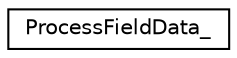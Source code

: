 digraph "Graphical Class Hierarchy"
{
  edge [fontname="Helvetica",fontsize="10",labelfontname="Helvetica",labelfontsize="10"];
  node [fontname="Helvetica",fontsize="10",shape=record];
  rankdir="LR";
  Node0 [label="ProcessFieldData_",height=0.2,width=0.4,color="black", fillcolor="white", style="filled",URL="$structProcessFieldData__.html"];
}
